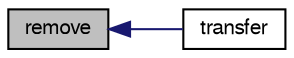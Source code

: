 digraph "remove"
{
  bgcolor="transparent";
  edge [fontname="FreeSans",fontsize="10",labelfontname="FreeSans",labelfontsize="10"];
  node [fontname="FreeSans",fontsize="10",shape=record];
  rankdir="LR";
  Node7213 [label="remove",height=0.2,width=0.4,color="black", fillcolor="grey75", style="filled", fontcolor="black"];
  Node7213 -> Node7214 [dir="back",color="midnightblue",fontsize="10",style="solid",fontname="FreeSans"];
  Node7214 [label="transfer",height=0.2,width=0.4,color="black",URL="$a25806.html#ad94704b9d16598e8ce75f04e9b0b8f12",tooltip="Transfer the contents of the argument into this List. "];
}
